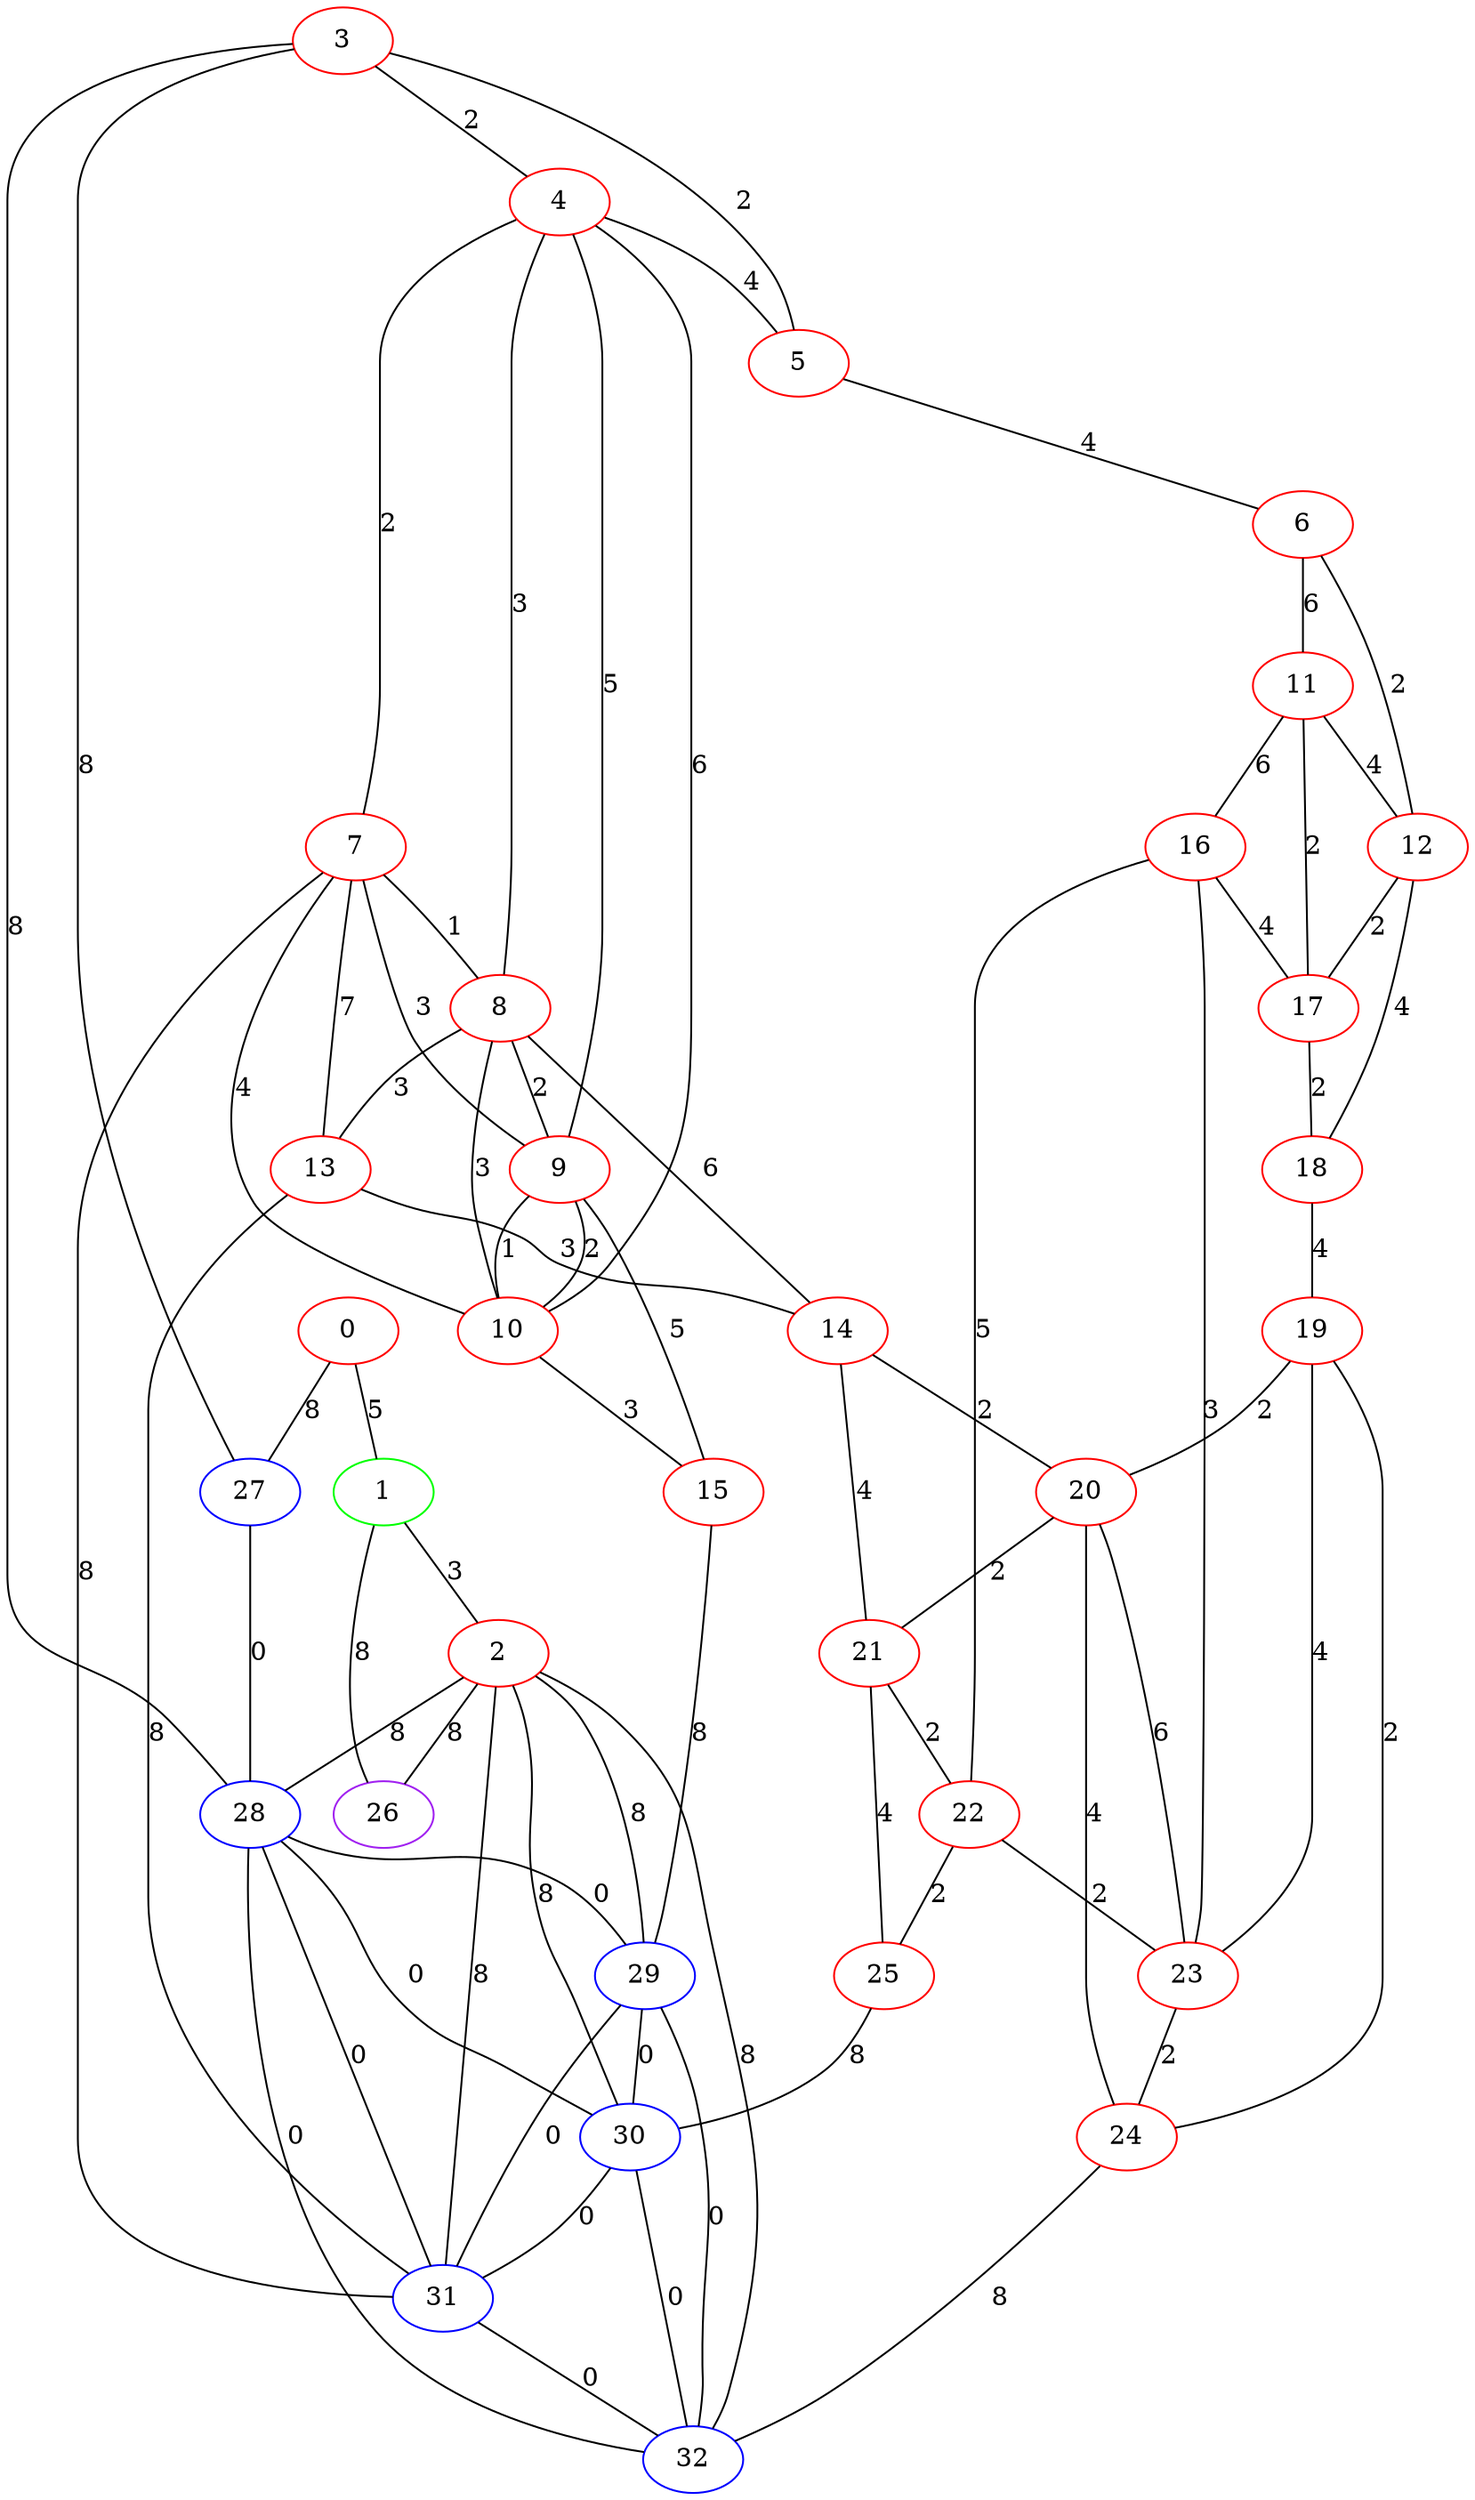 graph "" {
0 [color=red, weight=1];
1 [color=green, weight=2];
2 [color=red, weight=1];
3 [color=red, weight=1];
4 [color=red, weight=1];
5 [color=red, weight=1];
6 [color=red, weight=1];
7 [color=red, weight=1];
8 [color=red, weight=1];
9 [color=red, weight=1];
10 [color=red, weight=1];
11 [color=red, weight=1];
12 [color=red, weight=1];
13 [color=red, weight=1];
14 [color=red, weight=1];
15 [color=red, weight=1];
16 [color=red, weight=1];
17 [color=red, weight=1];
18 [color=red, weight=1];
19 [color=red, weight=1];
20 [color=red, weight=1];
21 [color=red, weight=1];
22 [color=red, weight=1];
23 [color=red, weight=1];
24 [color=red, weight=1];
25 [color=red, weight=1];
26 [color=purple, weight=4];
27 [color=blue, weight=3];
28 [color=blue, weight=3];
29 [color=blue, weight=3];
30 [color=blue, weight=3];
31 [color=blue, weight=3];
32 [color=blue, weight=3];
0 -- 1  [key=0, label=5];
0 -- 27  [key=0, label=8];
1 -- 2  [key=0, label=3];
1 -- 26  [key=0, label=8];
2 -- 32  [key=0, label=8];
2 -- 26  [key=0, label=8];
2 -- 28  [key=0, label=8];
2 -- 29  [key=0, label=8];
2 -- 30  [key=0, label=8];
2 -- 31  [key=0, label=8];
3 -- 28  [key=0, label=8];
3 -- 27  [key=0, label=8];
3 -- 4  [key=0, label=2];
3 -- 5  [key=0, label=2];
4 -- 5  [key=0, label=4];
4 -- 7  [key=0, label=2];
4 -- 8  [key=0, label=3];
4 -- 9  [key=0, label=5];
4 -- 10  [key=0, label=6];
5 -- 6  [key=0, label=4];
6 -- 11  [key=0, label=6];
6 -- 12  [key=0, label=2];
7 -- 8  [key=0, label=1];
7 -- 9  [key=0, label=3];
7 -- 10  [key=0, label=4];
7 -- 13  [key=0, label=7];
7 -- 31  [key=0, label=8];
8 -- 9  [key=0, label=2];
8 -- 10  [key=0, label=3];
8 -- 13  [key=0, label=3];
8 -- 14  [key=0, label=6];
9 -- 10  [key=0, label=1];
9 -- 10  [key=1, label=2];
9 -- 15  [key=0, label=5];
10 -- 15  [key=0, label=3];
11 -- 16  [key=0, label=6];
11 -- 17  [key=0, label=2];
11 -- 12  [key=0, label=4];
12 -- 17  [key=0, label=2];
12 -- 18  [key=0, label=4];
13 -- 31  [key=0, label=8];
13 -- 14  [key=0, label=3];
14 -- 20  [key=0, label=2];
14 -- 21  [key=0, label=4];
15 -- 29  [key=0, label=8];
16 -- 17  [key=0, label=4];
16 -- 22  [key=0, label=5];
16 -- 23  [key=0, label=3];
17 -- 18  [key=0, label=2];
18 -- 19  [key=0, label=4];
19 -- 24  [key=0, label=2];
19 -- 20  [key=0, label=2];
19 -- 23  [key=0, label=4];
20 -- 24  [key=0, label=4];
20 -- 21  [key=0, label=2];
20 -- 23  [key=0, label=6];
21 -- 25  [key=0, label=4];
21 -- 22  [key=0, label=2];
22 -- 25  [key=0, label=2];
22 -- 23  [key=0, label=2];
23 -- 24  [key=0, label=2];
24 -- 32  [key=0, label=8];
25 -- 30  [key=0, label=8];
27 -- 28  [key=0, label=0];
28 -- 32  [key=0, label=0];
28 -- 29  [key=0, label=0];
28 -- 30  [key=0, label=0];
28 -- 31  [key=0, label=0];
29 -- 32  [key=0, label=0];
29 -- 30  [key=0, label=0];
29 -- 31  [key=0, label=0];
30 -- 32  [key=0, label=0];
30 -- 31  [key=0, label=0];
31 -- 32  [key=0, label=0];
}
